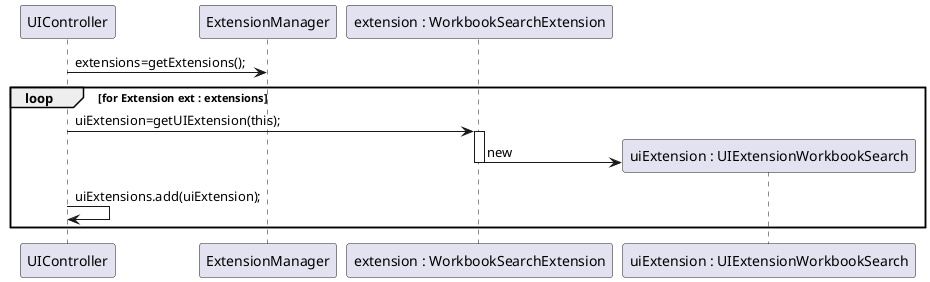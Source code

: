   @startuml doc-files/ipc_3.1_extension_image2.png
  participant UIController as UIC
  participant ExtensionManager as ExtM
  participant "extension : WorkbookSearchExtension" as EExample
  participant "uiExtension : UIExtensionWorkbookSearch" as UIExt
  UIC -> ExtM : extensions=getExtensions();
  loop for Extension ext : extensions
  	UIC -> EExample : uiExtension=getUIExtension(this);
  	activate EExample
  	create UIExt
  	EExample -> UIExt : new
  	deactivate EExample
  	UIC -> UIC : uiExtensions.add(uiExtension);
  end
  @enduml